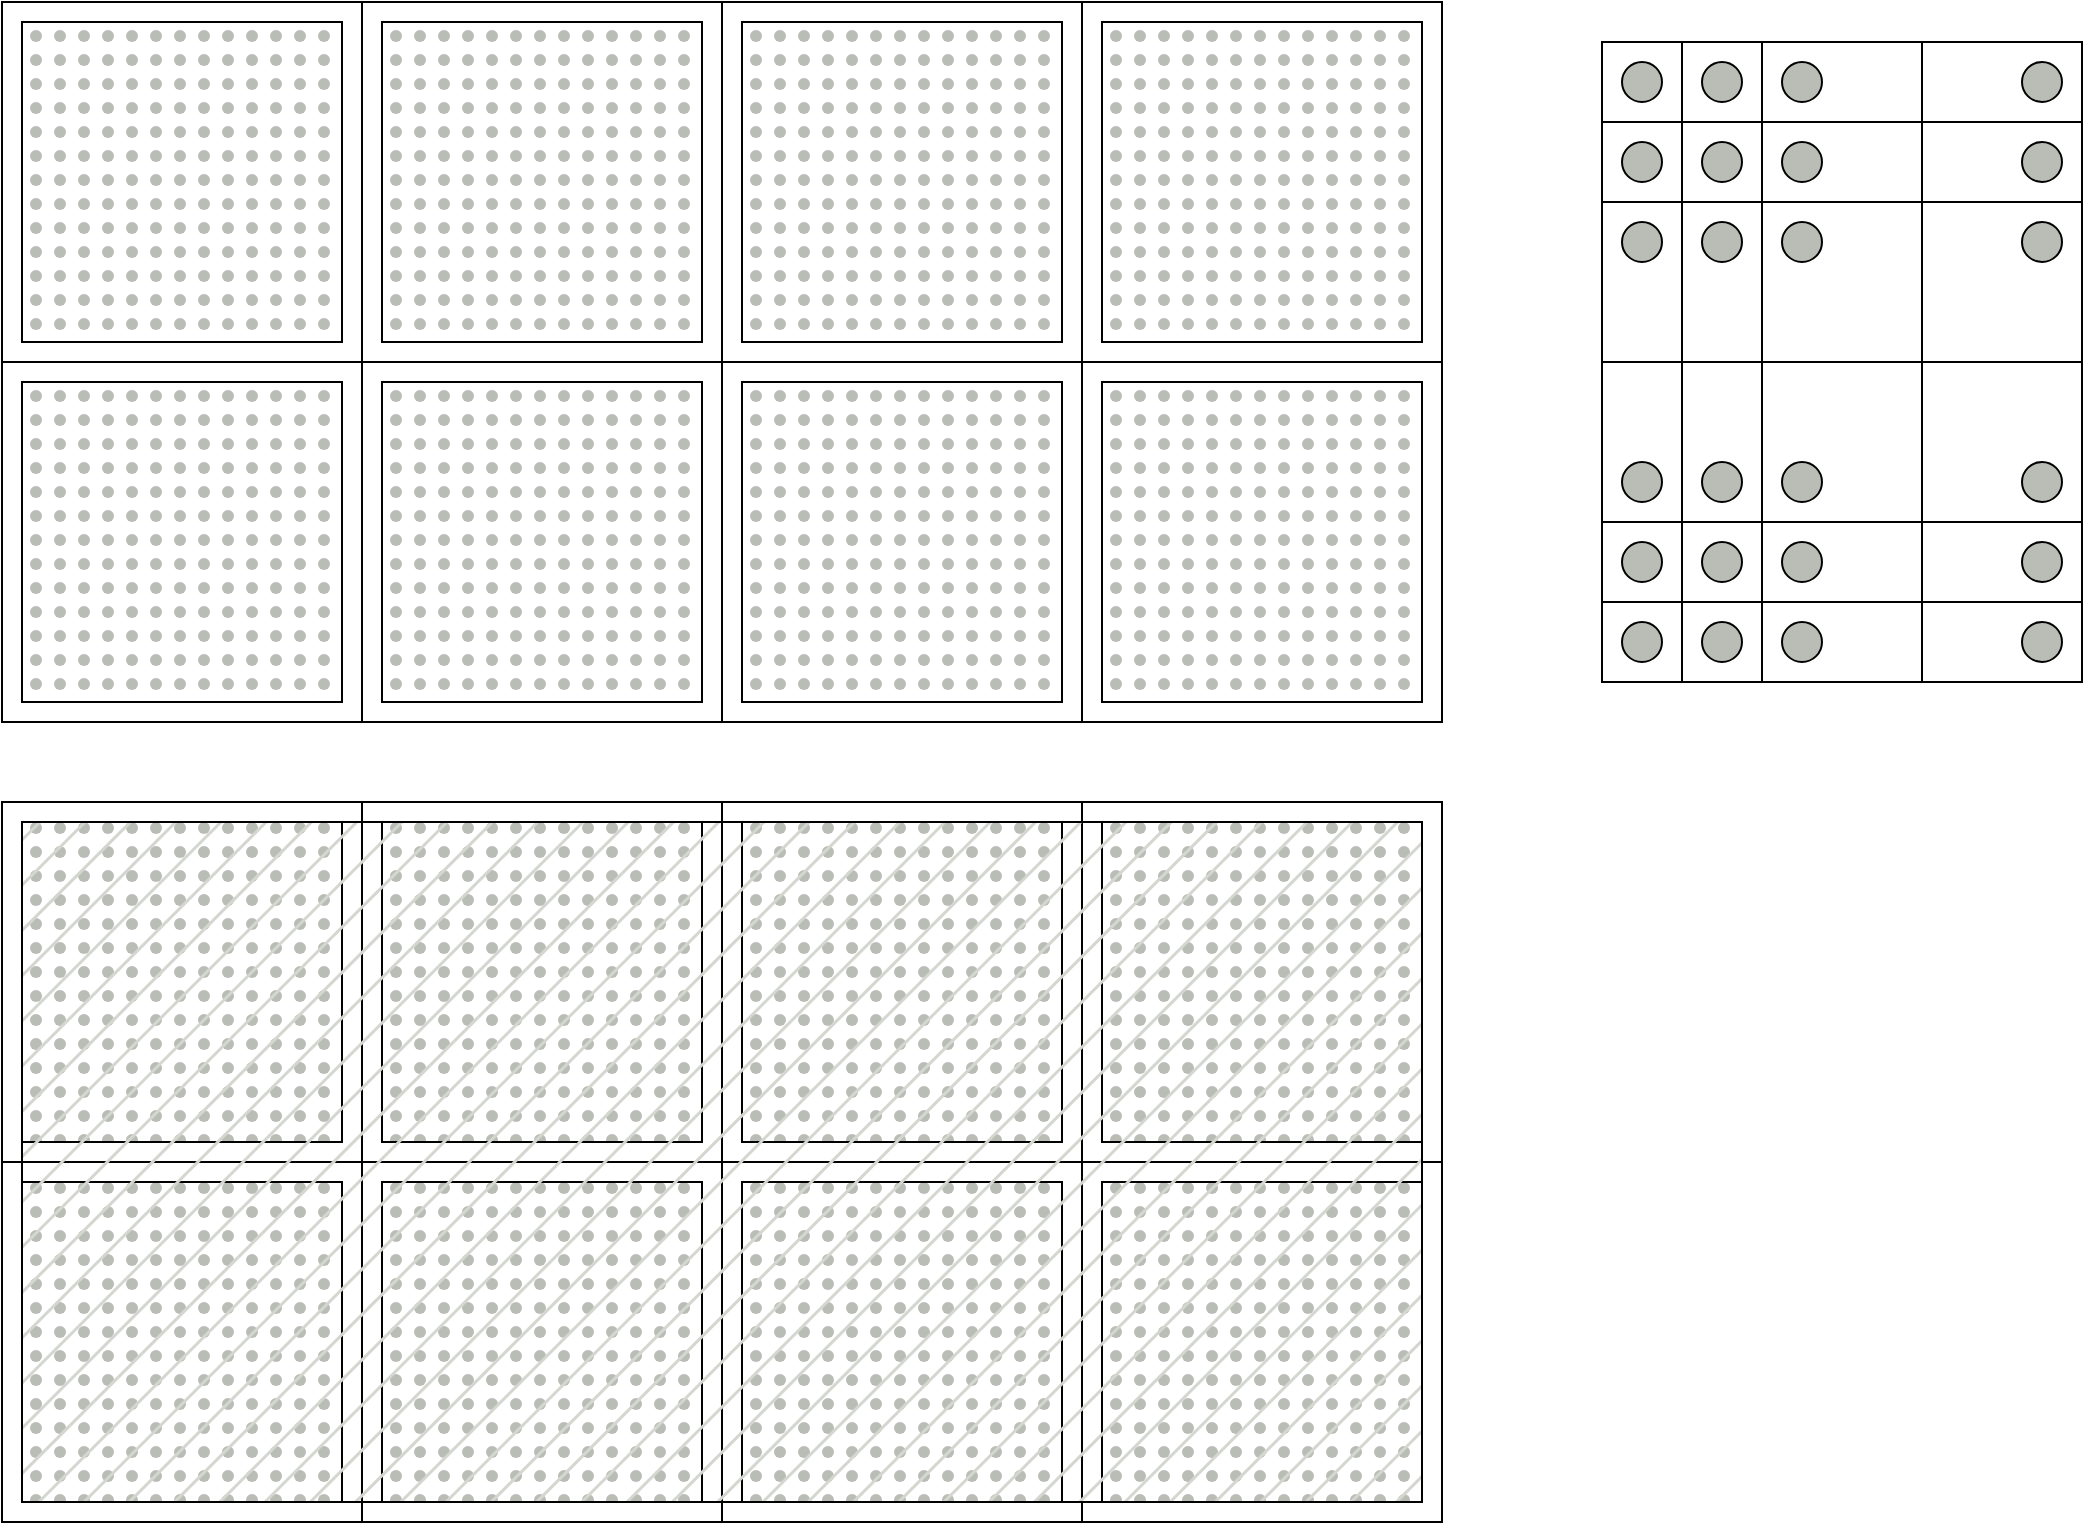 <mxfile version="24.8.6">
  <diagram name="Page-1" id="0zgcI34DR16TmhRMdPE1">
    <mxGraphModel dx="2954" dy="1090" grid="1" gridSize="10" guides="1" tooltips="1" connect="1" arrows="1" fold="1" page="1" pageScale="1" pageWidth="1169" pageHeight="827" math="0" shadow="0">
      <root>
        <mxCell id="0" />
        <mxCell id="1" parent="0" />
        <mxCell id="1GYXw-SZhSwycH9JpS6I-1" value="" style="rounded=0;whiteSpace=wrap;html=1;" vertex="1" parent="1">
          <mxGeometry x="40" y="40" width="180" height="180" as="geometry" />
        </mxCell>
        <mxCell id="1GYXw-SZhSwycH9JpS6I-2" value="" style="rounded=0;whiteSpace=wrap;html=1;fillStyle=dots;fillColor=#babdb6;" vertex="1" parent="1">
          <mxGeometry x="50" y="50" width="160" height="160" as="geometry" />
        </mxCell>
        <mxCell id="1GYXw-SZhSwycH9JpS6I-3" value="" style="rounded=0;whiteSpace=wrap;html=1;" vertex="1" parent="1">
          <mxGeometry x="220" y="40" width="180" height="180" as="geometry" />
        </mxCell>
        <mxCell id="1GYXw-SZhSwycH9JpS6I-4" value="" style="rounded=0;whiteSpace=wrap;html=1;fillStyle=dots;fillColor=#babdb6;" vertex="1" parent="1">
          <mxGeometry x="230" y="50" width="160" height="160" as="geometry" />
        </mxCell>
        <mxCell id="1GYXw-SZhSwycH9JpS6I-5" value="" style="rounded=0;whiteSpace=wrap;html=1;" vertex="1" parent="1">
          <mxGeometry x="400" y="40" width="180" height="180" as="geometry" />
        </mxCell>
        <mxCell id="1GYXw-SZhSwycH9JpS6I-6" value="" style="rounded=0;whiteSpace=wrap;html=1;fillStyle=dots;fillColor=#babdb6;" vertex="1" parent="1">
          <mxGeometry x="410" y="50" width="160" height="160" as="geometry" />
        </mxCell>
        <mxCell id="1GYXw-SZhSwycH9JpS6I-7" value="" style="rounded=0;whiteSpace=wrap;html=1;" vertex="1" parent="1">
          <mxGeometry x="580" y="40" width="180" height="180" as="geometry" />
        </mxCell>
        <mxCell id="1GYXw-SZhSwycH9JpS6I-8" value="" style="rounded=0;whiteSpace=wrap;html=1;fillStyle=dots;fillColor=#babdb6;" vertex="1" parent="1">
          <mxGeometry x="590" y="50" width="160" height="160" as="geometry" />
        </mxCell>
        <mxCell id="1GYXw-SZhSwycH9JpS6I-9" value="" style="rounded=0;whiteSpace=wrap;html=1;" vertex="1" parent="1">
          <mxGeometry x="40" y="220" width="180" height="180" as="geometry" />
        </mxCell>
        <mxCell id="1GYXw-SZhSwycH9JpS6I-10" value="" style="rounded=0;whiteSpace=wrap;html=1;fillStyle=dots;fillColor=#babdb6;" vertex="1" parent="1">
          <mxGeometry x="50" y="230" width="160" height="160" as="geometry" />
        </mxCell>
        <mxCell id="1GYXw-SZhSwycH9JpS6I-11" value="" style="rounded=0;whiteSpace=wrap;html=1;" vertex="1" parent="1">
          <mxGeometry x="220" y="220" width="180" height="180" as="geometry" />
        </mxCell>
        <mxCell id="1GYXw-SZhSwycH9JpS6I-12" value="" style="rounded=0;whiteSpace=wrap;html=1;fillStyle=dots;fillColor=#babdb6;" vertex="1" parent="1">
          <mxGeometry x="230" y="230" width="160" height="160" as="geometry" />
        </mxCell>
        <mxCell id="1GYXw-SZhSwycH9JpS6I-13" value="" style="rounded=0;whiteSpace=wrap;html=1;" vertex="1" parent="1">
          <mxGeometry x="400" y="220" width="180" height="180" as="geometry" />
        </mxCell>
        <mxCell id="1GYXw-SZhSwycH9JpS6I-14" value="" style="rounded=0;whiteSpace=wrap;html=1;fillStyle=dots;fillColor=#babdb6;" vertex="1" parent="1">
          <mxGeometry x="410" y="230" width="160" height="160" as="geometry" />
        </mxCell>
        <mxCell id="1GYXw-SZhSwycH9JpS6I-15" value="" style="rounded=0;whiteSpace=wrap;html=1;" vertex="1" parent="1">
          <mxGeometry x="580" y="220" width="180" height="180" as="geometry" />
        </mxCell>
        <mxCell id="1GYXw-SZhSwycH9JpS6I-16" value="" style="rounded=0;whiteSpace=wrap;html=1;fillStyle=dots;fillColor=#babdb6;" vertex="1" parent="1">
          <mxGeometry x="590" y="230" width="160" height="160" as="geometry" />
        </mxCell>
        <mxCell id="1GYXw-SZhSwycH9JpS6I-17" value="" style="rounded=0;whiteSpace=wrap;html=1;" vertex="1" parent="1">
          <mxGeometry x="40" y="440" width="180" height="180" as="geometry" />
        </mxCell>
        <mxCell id="1GYXw-SZhSwycH9JpS6I-18" value="" style="rounded=0;whiteSpace=wrap;html=1;fillStyle=dots;fillColor=#babdb6;" vertex="1" parent="1">
          <mxGeometry x="50" y="450" width="160" height="160" as="geometry" />
        </mxCell>
        <mxCell id="1GYXw-SZhSwycH9JpS6I-19" value="" style="rounded=0;whiteSpace=wrap;html=1;" vertex="1" parent="1">
          <mxGeometry x="220" y="440" width="180" height="180" as="geometry" />
        </mxCell>
        <mxCell id="1GYXw-SZhSwycH9JpS6I-20" value="" style="rounded=0;whiteSpace=wrap;html=1;fillStyle=dots;fillColor=#babdb6;" vertex="1" parent="1">
          <mxGeometry x="230" y="450" width="160" height="160" as="geometry" />
        </mxCell>
        <mxCell id="1GYXw-SZhSwycH9JpS6I-21" value="" style="rounded=0;whiteSpace=wrap;html=1;" vertex="1" parent="1">
          <mxGeometry x="400" y="440" width="180" height="180" as="geometry" />
        </mxCell>
        <mxCell id="1GYXw-SZhSwycH9JpS6I-22" value="" style="rounded=0;whiteSpace=wrap;html=1;fillStyle=dots;fillColor=#babdb6;" vertex="1" parent="1">
          <mxGeometry x="410" y="450" width="160" height="160" as="geometry" />
        </mxCell>
        <mxCell id="1GYXw-SZhSwycH9JpS6I-23" value="" style="rounded=0;whiteSpace=wrap;html=1;" vertex="1" parent="1">
          <mxGeometry x="580" y="440" width="180" height="180" as="geometry" />
        </mxCell>
        <mxCell id="1GYXw-SZhSwycH9JpS6I-24" value="" style="rounded=0;whiteSpace=wrap;html=1;fillStyle=dots;fillColor=#babdb6;" vertex="1" parent="1">
          <mxGeometry x="590" y="450" width="160" height="160" as="geometry" />
        </mxCell>
        <mxCell id="1GYXw-SZhSwycH9JpS6I-25" value="" style="rounded=0;whiteSpace=wrap;html=1;" vertex="1" parent="1">
          <mxGeometry x="40" y="620" width="180" height="180" as="geometry" />
        </mxCell>
        <mxCell id="1GYXw-SZhSwycH9JpS6I-26" value="" style="rounded=0;whiteSpace=wrap;html=1;fillStyle=dots;fillColor=#babdb6;" vertex="1" parent="1">
          <mxGeometry x="50" y="630" width="160" height="160" as="geometry" />
        </mxCell>
        <mxCell id="1GYXw-SZhSwycH9JpS6I-27" value="" style="rounded=0;whiteSpace=wrap;html=1;" vertex="1" parent="1">
          <mxGeometry x="220" y="620" width="180" height="180" as="geometry" />
        </mxCell>
        <mxCell id="1GYXw-SZhSwycH9JpS6I-28" value="" style="rounded=0;whiteSpace=wrap;html=1;fillStyle=dots;fillColor=#babdb6;" vertex="1" parent="1">
          <mxGeometry x="230" y="630" width="160" height="160" as="geometry" />
        </mxCell>
        <mxCell id="1GYXw-SZhSwycH9JpS6I-29" value="" style="rounded=0;whiteSpace=wrap;html=1;" vertex="1" parent="1">
          <mxGeometry x="400" y="620" width="180" height="180" as="geometry" />
        </mxCell>
        <mxCell id="1GYXw-SZhSwycH9JpS6I-30" value="" style="rounded=0;whiteSpace=wrap;html=1;fillStyle=dots;fillColor=#babdb6;" vertex="1" parent="1">
          <mxGeometry x="410" y="630" width="160" height="160" as="geometry" />
        </mxCell>
        <mxCell id="1GYXw-SZhSwycH9JpS6I-31" value="" style="rounded=0;whiteSpace=wrap;html=1;" vertex="1" parent="1">
          <mxGeometry x="580" y="620" width="180" height="180" as="geometry" />
        </mxCell>
        <mxCell id="1GYXw-SZhSwycH9JpS6I-32" value="" style="rounded=0;whiteSpace=wrap;html=1;fillStyle=dots;fillColor=#babdb6;" vertex="1" parent="1">
          <mxGeometry x="590" y="630" width="160" height="160" as="geometry" />
        </mxCell>
        <mxCell id="1GYXw-SZhSwycH9JpS6I-33" value="" style="rounded=0;whiteSpace=wrap;html=1;fillColor=#d3d7cf;fillStyle=hatch;" vertex="1" parent="1">
          <mxGeometry x="50" y="450" width="700" height="340" as="geometry" />
        </mxCell>
        <mxCell id="1GYXw-SZhSwycH9JpS6I-34" value="" style="rounded=0;whiteSpace=wrap;html=1;" vertex="1" parent="1">
          <mxGeometry x="920" y="140" width="80" height="80" as="geometry" />
        </mxCell>
        <mxCell id="1GYXw-SZhSwycH9JpS6I-35" value="" style="rounded=0;whiteSpace=wrap;html=1;" vertex="1" parent="1">
          <mxGeometry x="920" y="220" width="80" height="80" as="geometry" />
        </mxCell>
        <mxCell id="1GYXw-SZhSwycH9JpS6I-36" value="" style="rounded=0;whiteSpace=wrap;html=1;" vertex="1" parent="1">
          <mxGeometry x="920" y="100" width="80" height="40" as="geometry" />
        </mxCell>
        <mxCell id="1GYXw-SZhSwycH9JpS6I-37" value="" style="rounded=0;whiteSpace=wrap;html=1;" vertex="1" parent="1">
          <mxGeometry x="920" y="60" width="80" height="40" as="geometry" />
        </mxCell>
        <mxCell id="1GYXw-SZhSwycH9JpS6I-38" value="" style="rounded=0;whiteSpace=wrap;html=1;" vertex="1" parent="1">
          <mxGeometry x="920" y="300" width="80" height="40" as="geometry" />
        </mxCell>
        <mxCell id="1GYXw-SZhSwycH9JpS6I-39" value="" style="rounded=0;whiteSpace=wrap;html=1;" vertex="1" parent="1">
          <mxGeometry x="880" y="220" width="40" height="80" as="geometry" />
        </mxCell>
        <mxCell id="1GYXw-SZhSwycH9JpS6I-40" value="" style="rounded=0;whiteSpace=wrap;html=1;" vertex="1" parent="1">
          <mxGeometry x="880" y="140" width="40" height="80" as="geometry" />
        </mxCell>
        <mxCell id="1GYXw-SZhSwycH9JpS6I-41" value="" style="rounded=0;whiteSpace=wrap;html=1;" vertex="1" parent="1">
          <mxGeometry x="840" y="140" width="40" height="80" as="geometry" />
        </mxCell>
        <mxCell id="1GYXw-SZhSwycH9JpS6I-42" value="" style="rounded=0;whiteSpace=wrap;html=1;" vertex="1" parent="1">
          <mxGeometry x="840" y="220" width="40" height="80" as="geometry" />
        </mxCell>
        <mxCell id="1GYXw-SZhSwycH9JpS6I-43" value="" style="rounded=0;whiteSpace=wrap;html=1;" vertex="1" parent="1">
          <mxGeometry x="1000" y="140" width="80" height="80" as="geometry" />
        </mxCell>
        <mxCell id="1GYXw-SZhSwycH9JpS6I-44" value="" style="rounded=0;whiteSpace=wrap;html=1;" vertex="1" parent="1">
          <mxGeometry x="1000" y="220" width="80" height="80" as="geometry" />
        </mxCell>
        <mxCell id="1GYXw-SZhSwycH9JpS6I-45" value="" style="rounded=0;whiteSpace=wrap;html=1;" vertex="1" parent="1">
          <mxGeometry x="1000" y="100" width="80" height="40" as="geometry" />
        </mxCell>
        <mxCell id="1GYXw-SZhSwycH9JpS6I-46" value="" style="rounded=0;whiteSpace=wrap;html=1;" vertex="1" parent="1">
          <mxGeometry x="1000" y="60" width="80" height="40" as="geometry" />
        </mxCell>
        <mxCell id="1GYXw-SZhSwycH9JpS6I-47" value="" style="rounded=0;whiteSpace=wrap;html=1;" vertex="1" parent="1">
          <mxGeometry x="1000" y="300" width="80" height="40" as="geometry" />
        </mxCell>
        <mxCell id="1GYXw-SZhSwycH9JpS6I-48" value="" style="ellipse;whiteSpace=wrap;html=1;aspect=fixed;fillColor=#babdb6;" vertex="1" parent="1">
          <mxGeometry x="890" y="270" width="20" height="20" as="geometry" />
        </mxCell>
        <mxCell id="1GYXw-SZhSwycH9JpS6I-49" value="" style="rounded=0;whiteSpace=wrap;html=1;" vertex="1" parent="1">
          <mxGeometry x="880" y="100" width="40" height="40" as="geometry" />
        </mxCell>
        <mxCell id="1GYXw-SZhSwycH9JpS6I-50" value="" style="rounded=0;whiteSpace=wrap;html=1;" vertex="1" parent="1">
          <mxGeometry x="880" y="60" width="40" height="40" as="geometry" />
        </mxCell>
        <mxCell id="1GYXw-SZhSwycH9JpS6I-51" value="" style="rounded=0;whiteSpace=wrap;html=1;" vertex="1" parent="1">
          <mxGeometry x="840" y="100" width="40" height="40" as="geometry" />
        </mxCell>
        <mxCell id="1GYXw-SZhSwycH9JpS6I-52" value="" style="rounded=0;whiteSpace=wrap;html=1;" vertex="1" parent="1">
          <mxGeometry x="840" y="60" width="40" height="40" as="geometry" />
        </mxCell>
        <mxCell id="1GYXw-SZhSwycH9JpS6I-53" value="" style="ellipse;whiteSpace=wrap;html=1;aspect=fixed;fillColor=#babdb6;" vertex="1" parent="1">
          <mxGeometry x="890" y="70" width="20" height="20" as="geometry" />
        </mxCell>
        <mxCell id="1GYXw-SZhSwycH9JpS6I-54" value="" style="ellipse;whiteSpace=wrap;html=1;aspect=fixed;fillColor=#babdb6;" vertex="1" parent="1">
          <mxGeometry x="850" y="70" width="20" height="20" as="geometry" />
        </mxCell>
        <mxCell id="1GYXw-SZhSwycH9JpS6I-55" value="" style="ellipse;whiteSpace=wrap;html=1;aspect=fixed;fillColor=#babdb6;" vertex="1" parent="1">
          <mxGeometry x="850" y="110" width="20" height="20" as="geometry" />
        </mxCell>
        <mxCell id="1GYXw-SZhSwycH9JpS6I-56" value="" style="ellipse;whiteSpace=wrap;html=1;aspect=fixed;fillColor=#babdb6;" vertex="1" parent="1">
          <mxGeometry x="890" y="110" width="20" height="20" as="geometry" />
        </mxCell>
        <mxCell id="1GYXw-SZhSwycH9JpS6I-57" value="" style="rounded=0;whiteSpace=wrap;html=1;" vertex="1" parent="1">
          <mxGeometry x="880" y="340" width="40" height="40" as="geometry" />
        </mxCell>
        <mxCell id="1GYXw-SZhSwycH9JpS6I-58" value="" style="rounded=0;whiteSpace=wrap;html=1;" vertex="1" parent="1">
          <mxGeometry x="880" y="300" width="40" height="40" as="geometry" />
        </mxCell>
        <mxCell id="1GYXw-SZhSwycH9JpS6I-59" value="" style="rounded=0;whiteSpace=wrap;html=1;" vertex="1" parent="1">
          <mxGeometry x="840" y="340" width="40" height="40" as="geometry" />
        </mxCell>
        <mxCell id="1GYXw-SZhSwycH9JpS6I-60" value="" style="rounded=0;whiteSpace=wrap;html=1;" vertex="1" parent="1">
          <mxGeometry x="840" y="300" width="40" height="40" as="geometry" />
        </mxCell>
        <mxCell id="1GYXw-SZhSwycH9JpS6I-61" value="" style="ellipse;whiteSpace=wrap;html=1;aspect=fixed;fillColor=#babdb6;" vertex="1" parent="1">
          <mxGeometry x="890" y="310" width="20" height="20" as="geometry" />
        </mxCell>
        <mxCell id="1GYXw-SZhSwycH9JpS6I-62" value="" style="ellipse;whiteSpace=wrap;html=1;aspect=fixed;fillColor=#babdb6;" vertex="1" parent="1">
          <mxGeometry x="850" y="310" width="20" height="20" as="geometry" />
        </mxCell>
        <mxCell id="1GYXw-SZhSwycH9JpS6I-63" value="" style="ellipse;whiteSpace=wrap;html=1;aspect=fixed;fillColor=#babdb6;" vertex="1" parent="1">
          <mxGeometry x="850" y="350" width="20" height="20" as="geometry" />
        </mxCell>
        <mxCell id="1GYXw-SZhSwycH9JpS6I-64" value="" style="ellipse;whiteSpace=wrap;html=1;aspect=fixed;fillColor=#babdb6;" vertex="1" parent="1">
          <mxGeometry x="890" y="350" width="20" height="20" as="geometry" />
        </mxCell>
        <mxCell id="1GYXw-SZhSwycH9JpS6I-65" value="" style="ellipse;whiteSpace=wrap;html=1;aspect=fixed;fillColor=#babdb6;" vertex="1" parent="1">
          <mxGeometry x="850" y="270" width="20" height="20" as="geometry" />
        </mxCell>
        <mxCell id="1GYXw-SZhSwycH9JpS6I-66" value="" style="ellipse;whiteSpace=wrap;html=1;aspect=fixed;fillColor=#babdb6;" vertex="1" parent="1">
          <mxGeometry x="890" y="150" width="20" height="20" as="geometry" />
        </mxCell>
        <mxCell id="1GYXw-SZhSwycH9JpS6I-67" value="" style="ellipse;whiteSpace=wrap;html=1;aspect=fixed;fillColor=#babdb6;" vertex="1" parent="1">
          <mxGeometry x="850" y="150" width="20" height="20" as="geometry" />
        </mxCell>
        <mxCell id="1GYXw-SZhSwycH9JpS6I-70" value="" style="ellipse;whiteSpace=wrap;html=1;aspect=fixed;fillColor=#babdb6;" vertex="1" parent="1">
          <mxGeometry x="930" y="70" width="20" height="20" as="geometry" />
        </mxCell>
        <mxCell id="1GYXw-SZhSwycH9JpS6I-71" value="" style="ellipse;whiteSpace=wrap;html=1;aspect=fixed;fillColor=#babdb6;" vertex="1" parent="1">
          <mxGeometry x="930" y="110" width="20" height="20" as="geometry" />
        </mxCell>
        <mxCell id="1GYXw-SZhSwycH9JpS6I-72" value="" style="ellipse;whiteSpace=wrap;html=1;aspect=fixed;fillColor=#babdb6;" vertex="1" parent="1">
          <mxGeometry x="930" y="270" width="20" height="20" as="geometry" />
        </mxCell>
        <mxCell id="1GYXw-SZhSwycH9JpS6I-73" value="" style="ellipse;whiteSpace=wrap;html=1;aspect=fixed;fillColor=#babdb6;" vertex="1" parent="1">
          <mxGeometry x="930" y="310" width="20" height="20" as="geometry" />
        </mxCell>
        <mxCell id="1GYXw-SZhSwycH9JpS6I-74" value="" style="ellipse;whiteSpace=wrap;html=1;aspect=fixed;fillColor=#babdb6;" vertex="1" parent="1">
          <mxGeometry x="1050" y="70" width="20" height="20" as="geometry" />
        </mxCell>
        <mxCell id="1GYXw-SZhSwycH9JpS6I-75" value="" style="ellipse;whiteSpace=wrap;html=1;aspect=fixed;fillColor=#babdb6;" vertex="1" parent="1">
          <mxGeometry x="1050" y="110" width="20" height="20" as="geometry" />
        </mxCell>
        <mxCell id="1GYXw-SZhSwycH9JpS6I-76" value="" style="ellipse;whiteSpace=wrap;html=1;aspect=fixed;fillColor=#babdb6;" vertex="1" parent="1">
          <mxGeometry x="1050" y="270" width="20" height="20" as="geometry" />
        </mxCell>
        <mxCell id="1GYXw-SZhSwycH9JpS6I-77" value="" style="ellipse;whiteSpace=wrap;html=1;aspect=fixed;fillColor=#babdb6;" vertex="1" parent="1">
          <mxGeometry x="1050" y="310" width="20" height="20" as="geometry" />
        </mxCell>
        <mxCell id="1GYXw-SZhSwycH9JpS6I-78" value="" style="ellipse;whiteSpace=wrap;html=1;aspect=fixed;fillColor=#babdb6;" vertex="1" parent="1">
          <mxGeometry x="930" y="150" width="20" height="20" as="geometry" />
        </mxCell>
        <mxCell id="1GYXw-SZhSwycH9JpS6I-79" value="" style="ellipse;whiteSpace=wrap;html=1;aspect=fixed;fillColor=#babdb6;" vertex="1" parent="1">
          <mxGeometry x="1050" y="150" width="20" height="20" as="geometry" />
        </mxCell>
        <mxCell id="1GYXw-SZhSwycH9JpS6I-81" value="" style="rounded=0;whiteSpace=wrap;html=1;" vertex="1" parent="1">
          <mxGeometry x="920" y="340" width="80" height="40" as="geometry" />
        </mxCell>
        <mxCell id="1GYXw-SZhSwycH9JpS6I-82" value="" style="rounded=0;whiteSpace=wrap;html=1;" vertex="1" parent="1">
          <mxGeometry x="1000" y="340" width="80" height="40" as="geometry" />
        </mxCell>
        <mxCell id="1GYXw-SZhSwycH9JpS6I-83" value="" style="ellipse;whiteSpace=wrap;html=1;aspect=fixed;fillColor=#babdb6;" vertex="1" parent="1">
          <mxGeometry x="930" y="350" width="20" height="20" as="geometry" />
        </mxCell>
        <mxCell id="1GYXw-SZhSwycH9JpS6I-84" value="" style="ellipse;whiteSpace=wrap;html=1;aspect=fixed;fillColor=#babdb6;" vertex="1" parent="1">
          <mxGeometry x="1050" y="350" width="20" height="20" as="geometry" />
        </mxCell>
      </root>
    </mxGraphModel>
  </diagram>
</mxfile>
